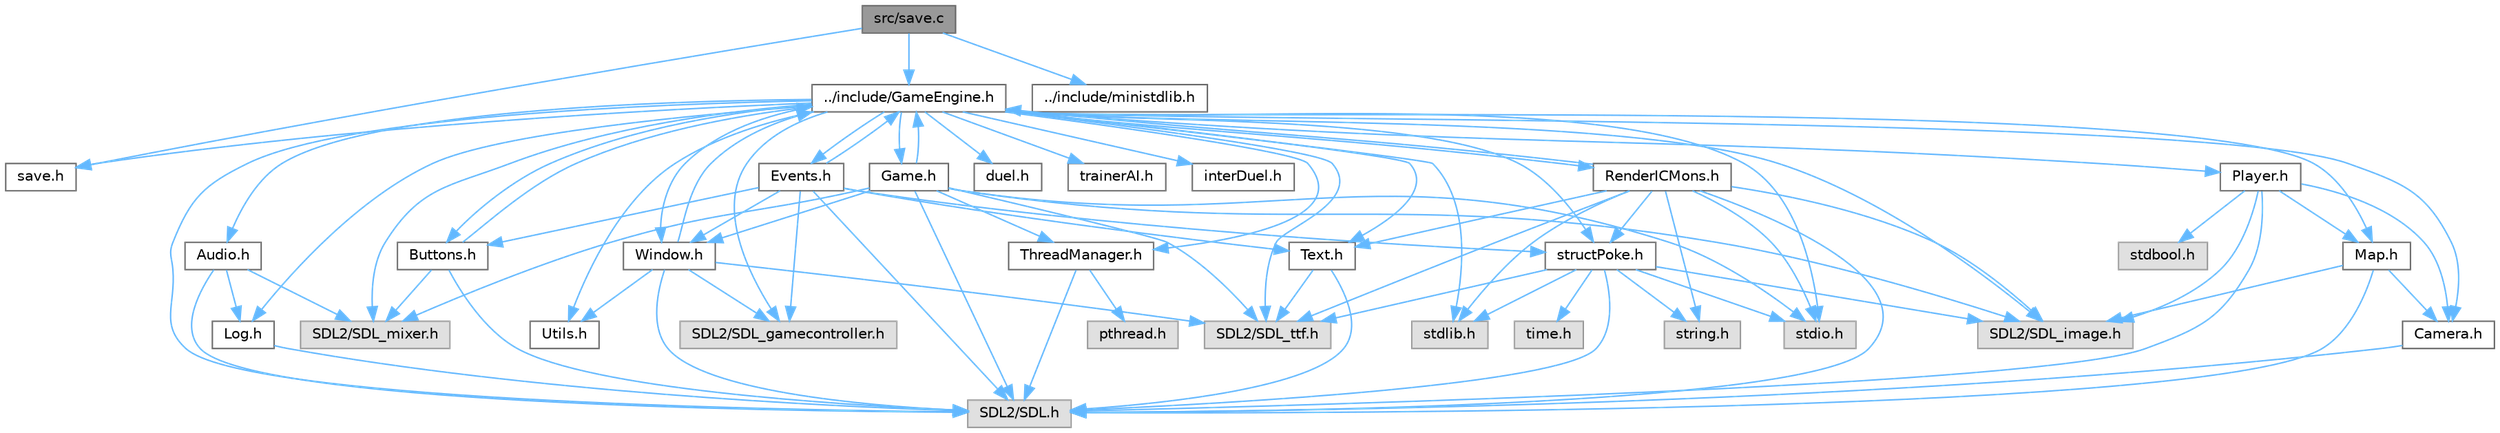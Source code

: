 digraph "src/save.c"
{
 // LATEX_PDF_SIZE
  bgcolor="transparent";
  edge [fontname=Helvetica,fontsize=10,labelfontname=Helvetica,labelfontsize=10];
  node [fontname=Helvetica,fontsize=10,shape=box,height=0.2,width=0.4];
  Node1 [id="Node000001",label="src/save.c",height=0.2,width=0.4,color="gray40", fillcolor="grey60", style="filled", fontcolor="black",tooltip=" "];
  Node1 -> Node2 [id="edge85_Node000001_Node000002",color="steelblue1",style="solid",tooltip=" "];
  Node2 [id="Node000002",label="../include/GameEngine.h",height=0.2,width=0.4,color="grey40", fillcolor="white", style="filled",URL="$d7/d1f/GameEngine_8h.html",tooltip=" "];
  Node2 -> Node3 [id="edge86_Node000002_Node000003",color="steelblue1",style="solid",tooltip=" "];
  Node3 [id="Node000003",label="SDL2/SDL.h",height=0.2,width=0.4,color="grey60", fillcolor="#E0E0E0", style="filled",tooltip=" "];
  Node2 -> Node4 [id="edge87_Node000002_Node000004",color="steelblue1",style="solid",tooltip=" "];
  Node4 [id="Node000004",label="SDL2/SDL_mixer.h",height=0.2,width=0.4,color="grey60", fillcolor="#E0E0E0", style="filled",tooltip=" "];
  Node2 -> Node5 [id="edge88_Node000002_Node000005",color="steelblue1",style="solid",tooltip=" "];
  Node5 [id="Node000005",label="SDL2/SDL_image.h",height=0.2,width=0.4,color="grey60", fillcolor="#E0E0E0", style="filled",tooltip=" "];
  Node2 -> Node6 [id="edge89_Node000002_Node000006",color="steelblue1",style="solid",tooltip=" "];
  Node6 [id="Node000006",label="SDL2/SDL_ttf.h",height=0.2,width=0.4,color="grey60", fillcolor="#E0E0E0", style="filled",tooltip=" "];
  Node2 -> Node7 [id="edge90_Node000002_Node000007",color="steelblue1",style="solid",tooltip=" "];
  Node7 [id="Node000007",label="SDL2/SDL_gamecontroller.h",height=0.2,width=0.4,color="grey60", fillcolor="#E0E0E0", style="filled",tooltip=" "];
  Node2 -> Node8 [id="edge91_Node000002_Node000008",color="steelblue1",style="solid",tooltip=" "];
  Node8 [id="Node000008",label="stdio.h",height=0.2,width=0.4,color="grey60", fillcolor="#E0E0E0", style="filled",tooltip=" "];
  Node2 -> Node9 [id="edge92_Node000002_Node000009",color="steelblue1",style="solid",tooltip=" "];
  Node9 [id="Node000009",label="stdlib.h",height=0.2,width=0.4,color="grey60", fillcolor="#E0E0E0", style="filled",tooltip=" "];
  Node2 -> Node10 [id="edge93_Node000002_Node000010",color="steelblue1",style="solid",tooltip=" "];
  Node10 [id="Node000010",label="Log.h",height=0.2,width=0.4,color="grey40", fillcolor="white", style="filled",URL="$d1/d45/Log_8h.html",tooltip=" "];
  Node10 -> Node3 [id="edge94_Node000010_Node000003",color="steelblue1",style="solid",tooltip=" "];
  Node2 -> Node11 [id="edge95_Node000002_Node000011",color="steelblue1",style="solid",tooltip=" "];
  Node11 [id="Node000011",label="Audio.h",height=0.2,width=0.4,color="grey40", fillcolor="white", style="filled",URL="$d8/daa/Audio_8h.html",tooltip=" "];
  Node11 -> Node10 [id="edge96_Node000011_Node000010",color="steelblue1",style="solid",tooltip=" "];
  Node11 -> Node4 [id="edge97_Node000011_Node000004",color="steelblue1",style="solid",tooltip=" "];
  Node11 -> Node3 [id="edge98_Node000011_Node000003",color="steelblue1",style="solid",tooltip=" "];
  Node2 -> Node12 [id="edge99_Node000002_Node000012",color="steelblue1",style="solid",tooltip=" "];
  Node12 [id="Node000012",label="Buttons.h",height=0.2,width=0.4,color="grey40", fillcolor="white", style="filled",URL="$d3/d70/Buttons_8h.html",tooltip=" "];
  Node12 -> Node3 [id="edge100_Node000012_Node000003",color="steelblue1",style="solid",tooltip=" "];
  Node12 -> Node4 [id="edge101_Node000012_Node000004",color="steelblue1",style="solid",tooltip=" "];
  Node12 -> Node2 [id="edge102_Node000012_Node000002",color="steelblue1",style="solid",tooltip=" "];
  Node2 -> Node13 [id="edge103_Node000002_Node000013",color="steelblue1",style="solid",tooltip=" "];
  Node13 [id="Node000013",label="structPoke.h",height=0.2,width=0.4,color="grey40", fillcolor="white", style="filled",URL="$da/d71/structPoke_8h.html",tooltip=" "];
  Node13 -> Node8 [id="edge104_Node000013_Node000008",color="steelblue1",style="solid",tooltip=" "];
  Node13 -> Node9 [id="edge105_Node000013_Node000009",color="steelblue1",style="solid",tooltip=" "];
  Node13 -> Node14 [id="edge106_Node000013_Node000014",color="steelblue1",style="solid",tooltip=" "];
  Node14 [id="Node000014",label="time.h",height=0.2,width=0.4,color="grey60", fillcolor="#E0E0E0", style="filled",tooltip=" "];
  Node13 -> Node15 [id="edge107_Node000013_Node000015",color="steelblue1",style="solid",tooltip=" "];
  Node15 [id="Node000015",label="string.h",height=0.2,width=0.4,color="grey60", fillcolor="#E0E0E0", style="filled",tooltip=" "];
  Node13 -> Node3 [id="edge108_Node000013_Node000003",color="steelblue1",style="solid",tooltip=" "];
  Node13 -> Node5 [id="edge109_Node000013_Node000005",color="steelblue1",style="solid",tooltip=" "];
  Node13 -> Node6 [id="edge110_Node000013_Node000006",color="steelblue1",style="solid",tooltip=" "];
  Node2 -> Node16 [id="edge111_Node000002_Node000016",color="steelblue1",style="solid",tooltip=" "];
  Node16 [id="Node000016",label="duel.h",height=0.2,width=0.4,color="grey40", fillcolor="white", style="filled",URL="$d6/d8e/duel_8h.html",tooltip=" "];
  Node2 -> Node17 [id="edge112_Node000002_Node000017",color="steelblue1",style="solid",tooltip=" "];
  Node17 [id="Node000017",label="trainerAI.h",height=0.2,width=0.4,color="grey40", fillcolor="white", style="filled",URL="$df/d27/trainerAI_8h.html",tooltip=" "];
  Node2 -> Node18 [id="edge113_Node000002_Node000018",color="steelblue1",style="solid",tooltip=" "];
  Node18 [id="Node000018",label="save.h",height=0.2,width=0.4,color="grey40", fillcolor="white", style="filled",URL="$d5/d5e/save_8h.html",tooltip="Save the player's data in a file."];
  Node2 -> Node19 [id="edge114_Node000002_Node000019",color="steelblue1",style="solid",tooltip=" "];
  Node19 [id="Node000019",label="interDuel.h",height=0.2,width=0.4,color="grey40", fillcolor="white", style="filled",URL="$da/d1d/interDuel_8h.html",tooltip=" "];
  Node2 -> Node20 [id="edge115_Node000002_Node000020",color="steelblue1",style="solid",tooltip=" "];
  Node20 [id="Node000020",label="Utils.h",height=0.2,width=0.4,color="grey40", fillcolor="white", style="filled",URL="$d9/ded/Utils_8h.html",tooltip=" "];
  Node2 -> Node21 [id="edge116_Node000002_Node000021",color="steelblue1",style="solid",tooltip=" "];
  Node21 [id="Node000021",label="Text.h",height=0.2,width=0.4,color="grey40", fillcolor="white", style="filled",URL="$d6/d35/Text_8h.html",tooltip=" "];
  Node21 -> Node3 [id="edge117_Node000021_Node000003",color="steelblue1",style="solid",tooltip=" "];
  Node21 -> Node6 [id="edge118_Node000021_Node000006",color="steelblue1",style="solid",tooltip=" "];
  Node2 -> Node22 [id="edge119_Node000002_Node000022",color="steelblue1",style="solid",tooltip=" "];
  Node22 [id="Node000022",label="Window.h",height=0.2,width=0.4,color="grey40", fillcolor="white", style="filled",URL="$d3/ded/Window_8h.html",tooltip=" "];
  Node22 -> Node3 [id="edge120_Node000022_Node000003",color="steelblue1",style="solid",tooltip=" "];
  Node22 -> Node6 [id="edge121_Node000022_Node000006",color="steelblue1",style="solid",tooltip=" "];
  Node22 -> Node7 [id="edge122_Node000022_Node000007",color="steelblue1",style="solid",tooltip=" "];
  Node22 -> Node2 [id="edge123_Node000022_Node000002",color="steelblue1",style="solid",tooltip=" "];
  Node22 -> Node20 [id="edge124_Node000022_Node000020",color="steelblue1",style="solid",tooltip=" "];
  Node2 -> Node23 [id="edge125_Node000002_Node000023",color="steelblue1",style="solid",tooltip=" "];
  Node23 [id="Node000023",label="Map.h",height=0.2,width=0.4,color="grey40", fillcolor="white", style="filled",URL="$df/d79/Map_8h.html",tooltip=" "];
  Node23 -> Node3 [id="edge126_Node000023_Node000003",color="steelblue1",style="solid",tooltip=" "];
  Node23 -> Node5 [id="edge127_Node000023_Node000005",color="steelblue1",style="solid",tooltip=" "];
  Node23 -> Node24 [id="edge128_Node000023_Node000024",color="steelblue1",style="solid",tooltip=" "];
  Node24 [id="Node000024",label="Camera.h",height=0.2,width=0.4,color="grey40", fillcolor="white", style="filled",URL="$dd/de4/Camera_8h.html",tooltip=" "];
  Node24 -> Node3 [id="edge129_Node000024_Node000003",color="steelblue1",style="solid",tooltip=" "];
  Node2 -> Node25 [id="edge130_Node000002_Node000025",color="steelblue1",style="solid",tooltip=" "];
  Node25 [id="Node000025",label="Player.h",height=0.2,width=0.4,color="grey40", fillcolor="white", style="filled",URL="$da/dbf/Player_8h.html",tooltip=" "];
  Node25 -> Node3 [id="edge131_Node000025_Node000003",color="steelblue1",style="solid",tooltip=" "];
  Node25 -> Node5 [id="edge132_Node000025_Node000005",color="steelblue1",style="solid",tooltip=" "];
  Node25 -> Node23 [id="edge133_Node000025_Node000023",color="steelblue1",style="solid",tooltip=" "];
  Node25 -> Node24 [id="edge134_Node000025_Node000024",color="steelblue1",style="solid",tooltip=" "];
  Node25 -> Node26 [id="edge135_Node000025_Node000026",color="steelblue1",style="solid",tooltip=" "];
  Node26 [id="Node000026",label="stdbool.h",height=0.2,width=0.4,color="grey60", fillcolor="#E0E0E0", style="filled",tooltip=" "];
  Node2 -> Node24 [id="edge136_Node000002_Node000024",color="steelblue1",style="solid",tooltip=" "];
  Node2 -> Node27 [id="edge137_Node000002_Node000027",color="steelblue1",style="solid",tooltip=" "];
  Node27 [id="Node000027",label="ThreadManager.h",height=0.2,width=0.4,color="grey40", fillcolor="white", style="filled",URL="$d0/daa/ThreadManager_8h.html",tooltip=" "];
  Node27 -> Node28 [id="edge138_Node000027_Node000028",color="steelblue1",style="solid",tooltip=" "];
  Node28 [id="Node000028",label="pthread.h",height=0.2,width=0.4,color="grey60", fillcolor="#E0E0E0", style="filled",tooltip=" "];
  Node27 -> Node3 [id="edge139_Node000027_Node000003",color="steelblue1",style="solid",tooltip=" "];
  Node2 -> Node29 [id="edge140_Node000002_Node000029",color="steelblue1",style="solid",tooltip=" "];
  Node29 [id="Node000029",label="Game.h",height=0.2,width=0.4,color="grey40", fillcolor="white", style="filled",URL="$d3/d5f/Game_8h.html",tooltip=" "];
  Node29 -> Node3 [id="edge141_Node000029_Node000003",color="steelblue1",style="solid",tooltip=" "];
  Node29 -> Node4 [id="edge142_Node000029_Node000004",color="steelblue1",style="solid",tooltip=" "];
  Node29 -> Node5 [id="edge143_Node000029_Node000005",color="steelblue1",style="solid",tooltip=" "];
  Node29 -> Node6 [id="edge144_Node000029_Node000006",color="steelblue1",style="solid",tooltip=" "];
  Node29 -> Node8 [id="edge145_Node000029_Node000008",color="steelblue1",style="solid",tooltip=" "];
  Node29 -> Node22 [id="edge146_Node000029_Node000022",color="steelblue1",style="solid",tooltip=" "];
  Node29 -> Node2 [id="edge147_Node000029_Node000002",color="steelblue1",style="solid",tooltip=" "];
  Node29 -> Node27 [id="edge148_Node000029_Node000027",color="steelblue1",style="solid",tooltip=" "];
  Node2 -> Node30 [id="edge149_Node000002_Node000030",color="steelblue1",style="solid",tooltip=" "];
  Node30 [id="Node000030",label="Events.h",height=0.2,width=0.4,color="grey40", fillcolor="white", style="filled",URL="$d0/dbb/Events_8h.html",tooltip=" "];
  Node30 -> Node2 [id="edge150_Node000030_Node000002",color="steelblue1",style="solid",tooltip=" "];
  Node30 -> Node22 [id="edge151_Node000030_Node000022",color="steelblue1",style="solid",tooltip=" "];
  Node30 -> Node12 [id="edge152_Node000030_Node000012",color="steelblue1",style="solid",tooltip=" "];
  Node30 -> Node21 [id="edge153_Node000030_Node000021",color="steelblue1",style="solid",tooltip=" "];
  Node30 -> Node13 [id="edge154_Node000030_Node000013",color="steelblue1",style="solid",tooltip=" "];
  Node30 -> Node3 [id="edge155_Node000030_Node000003",color="steelblue1",style="solid",tooltip=" "];
  Node30 -> Node7 [id="edge156_Node000030_Node000007",color="steelblue1",style="solid",tooltip=" "];
  Node2 -> Node31 [id="edge157_Node000002_Node000031",color="steelblue1",style="solid",tooltip=" "];
  Node31 [id="Node000031",label="RenderICMons.h",height=0.2,width=0.4,color="grey40", fillcolor="white", style="filled",URL="$d2/d98/RenderICMons_8h.html",tooltip=" "];
  Node31 -> Node3 [id="edge158_Node000031_Node000003",color="steelblue1",style="solid",tooltip=" "];
  Node31 -> Node5 [id="edge159_Node000031_Node000005",color="steelblue1",style="solid",tooltip=" "];
  Node31 -> Node6 [id="edge160_Node000031_Node000006",color="steelblue1",style="solid",tooltip=" "];
  Node31 -> Node8 [id="edge161_Node000031_Node000008",color="steelblue1",style="solid",tooltip=" "];
  Node31 -> Node9 [id="edge162_Node000031_Node000009",color="steelblue1",style="solid",tooltip=" "];
  Node31 -> Node15 [id="edge163_Node000031_Node000015",color="steelblue1",style="solid",tooltip=" "];
  Node31 -> Node2 [id="edge164_Node000031_Node000002",color="steelblue1",style="solid",tooltip=" "];
  Node31 -> Node21 [id="edge165_Node000031_Node000021",color="steelblue1",style="solid",tooltip=" "];
  Node31 -> Node13 [id="edge166_Node000031_Node000013",color="steelblue1",style="solid",tooltip=" "];
  Node1 -> Node32 [id="edge167_Node000001_Node000032",color="steelblue1",style="solid",tooltip=" "];
  Node32 [id="Node000032",label="../include/ministdlib.h",height=0.2,width=0.4,color="grey40", fillcolor="white", style="filled",URL="$d4/da0/ministdlib_8h.html",tooltip=" "];
  Node1 -> Node18 [id="edge168_Node000001_Node000018",color="steelblue1",style="solid",tooltip=" "];
}
